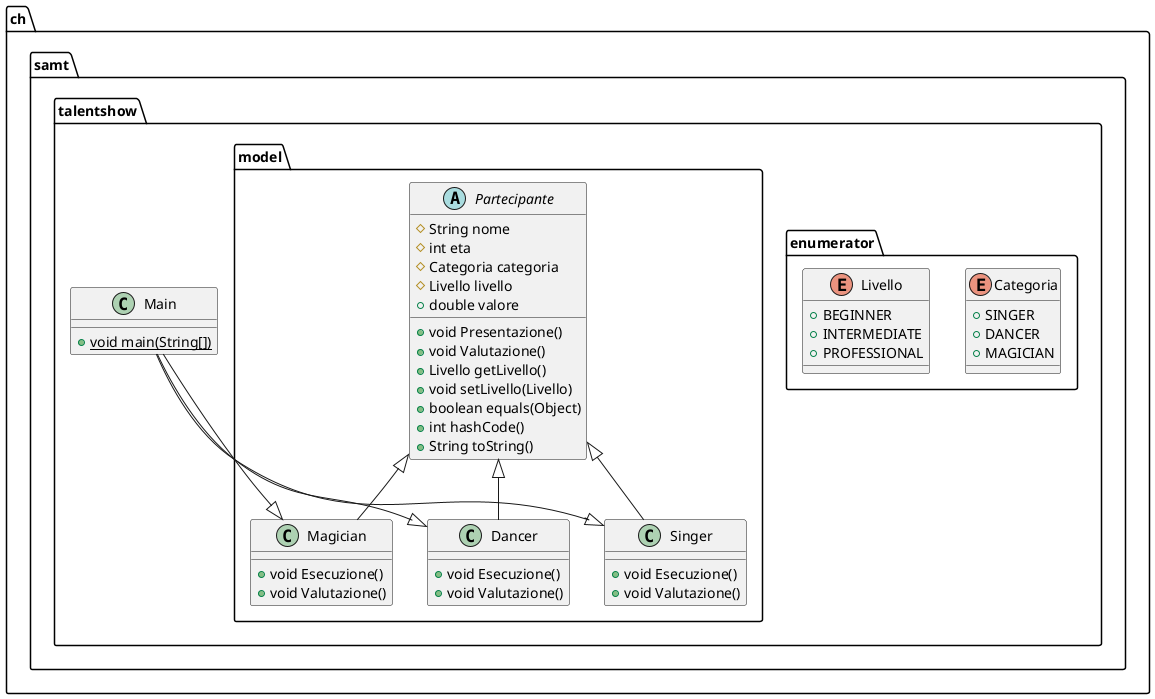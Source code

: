 @startuml
class ch.samt.talentshow.model.Dancer {
+ void Esecuzione()
+ void Valutazione()
}

abstract class ch.samt.talentshow.model.Partecipante {
# String nome
# int eta
# Categoria categoria
# Livello livello
+ double valore
+ void Presentazione()
+ void Valutazione()
+ Livello getLivello()
+ void setLivello(Livello)
+ boolean equals(Object)
+ int hashCode()
+ String toString()
}


class ch.samt.talentshow.model.Singer {
+ void Esecuzione()
+ void Valutazione()
}

enum ch.samt.talentshow.enumerator.Categoria {
+  SINGER
+  DANCER
+  MAGICIAN
}

class ch.samt.talentshow.model.Magician {
+ void Esecuzione()
+ void Valutazione()
}

class ch.samt.talentshow.Main {
+ {static} void main(String[])
}

enum ch.samt.talentshow.enumerator.Livello {
+  BEGINNER
+  INTERMEDIATE
+  PROFESSIONAL
}



ch.samt.talentshow.model.Partecipante <|-- ch.samt.talentshow.model.Dancer
ch.samt.talentshow.model.Partecipante <|-- ch.samt.talentshow.model.Singer
ch.samt.talentshow.model.Partecipante <|-- ch.samt.talentshow.model.Magician

ch.samt.talentshow.Main --|> ch.samt.talentshow.model.Dancer
ch.samt.talentshow.Main --|> ch.samt.talentshow.model.Singer
ch.samt.talentshow.Main --|> ch.samt.talentshow.model.Magician
@enduml